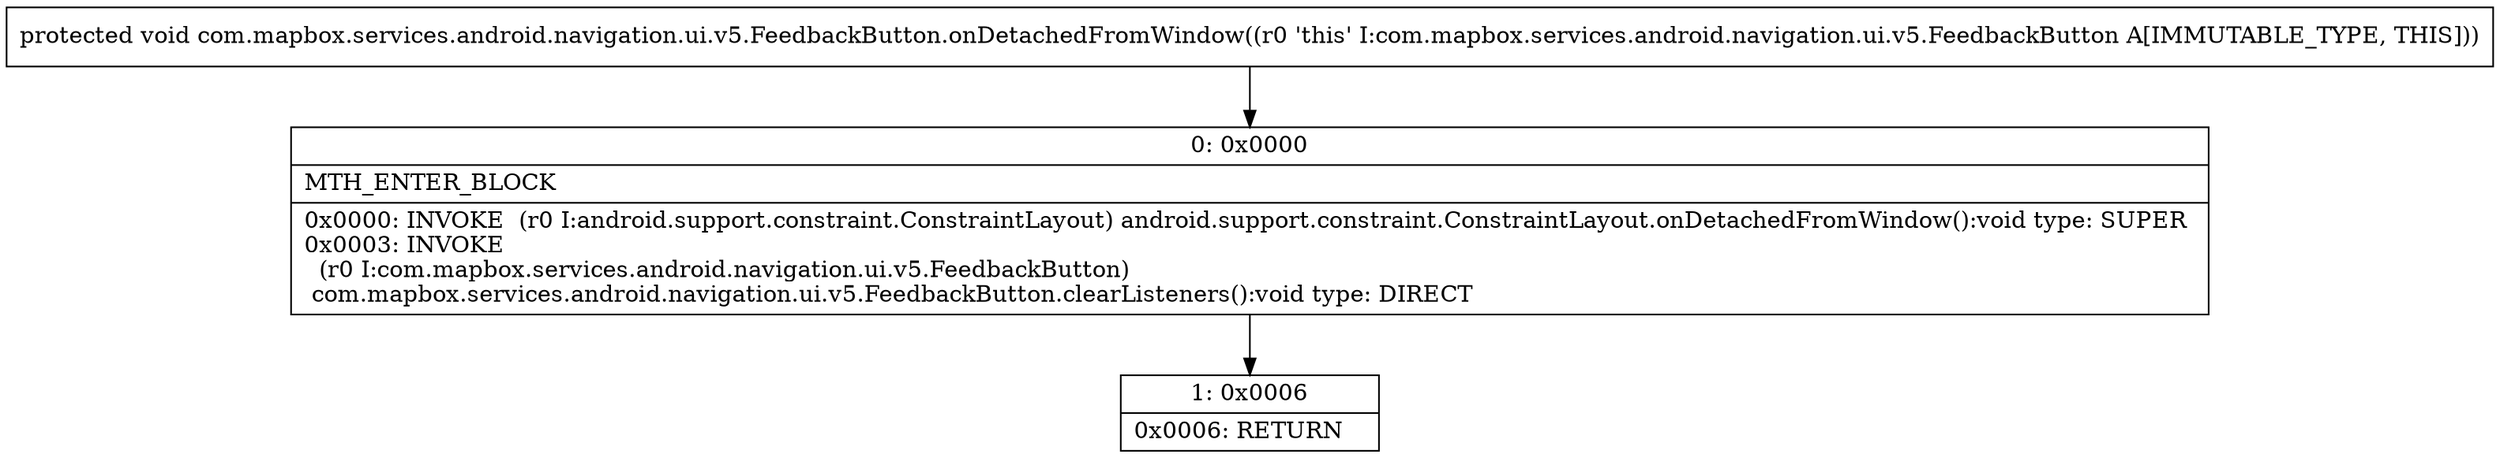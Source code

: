 digraph "CFG forcom.mapbox.services.android.navigation.ui.v5.FeedbackButton.onDetachedFromWindow()V" {
Node_0 [shape=record,label="{0\:\ 0x0000|MTH_ENTER_BLOCK\l|0x0000: INVOKE  (r0 I:android.support.constraint.ConstraintLayout) android.support.constraint.ConstraintLayout.onDetachedFromWindow():void type: SUPER \l0x0003: INVOKE  \l  (r0 I:com.mapbox.services.android.navigation.ui.v5.FeedbackButton)\l com.mapbox.services.android.navigation.ui.v5.FeedbackButton.clearListeners():void type: DIRECT \l}"];
Node_1 [shape=record,label="{1\:\ 0x0006|0x0006: RETURN   \l}"];
MethodNode[shape=record,label="{protected void com.mapbox.services.android.navigation.ui.v5.FeedbackButton.onDetachedFromWindow((r0 'this' I:com.mapbox.services.android.navigation.ui.v5.FeedbackButton A[IMMUTABLE_TYPE, THIS])) }"];
MethodNode -> Node_0;
Node_0 -> Node_1;
}

